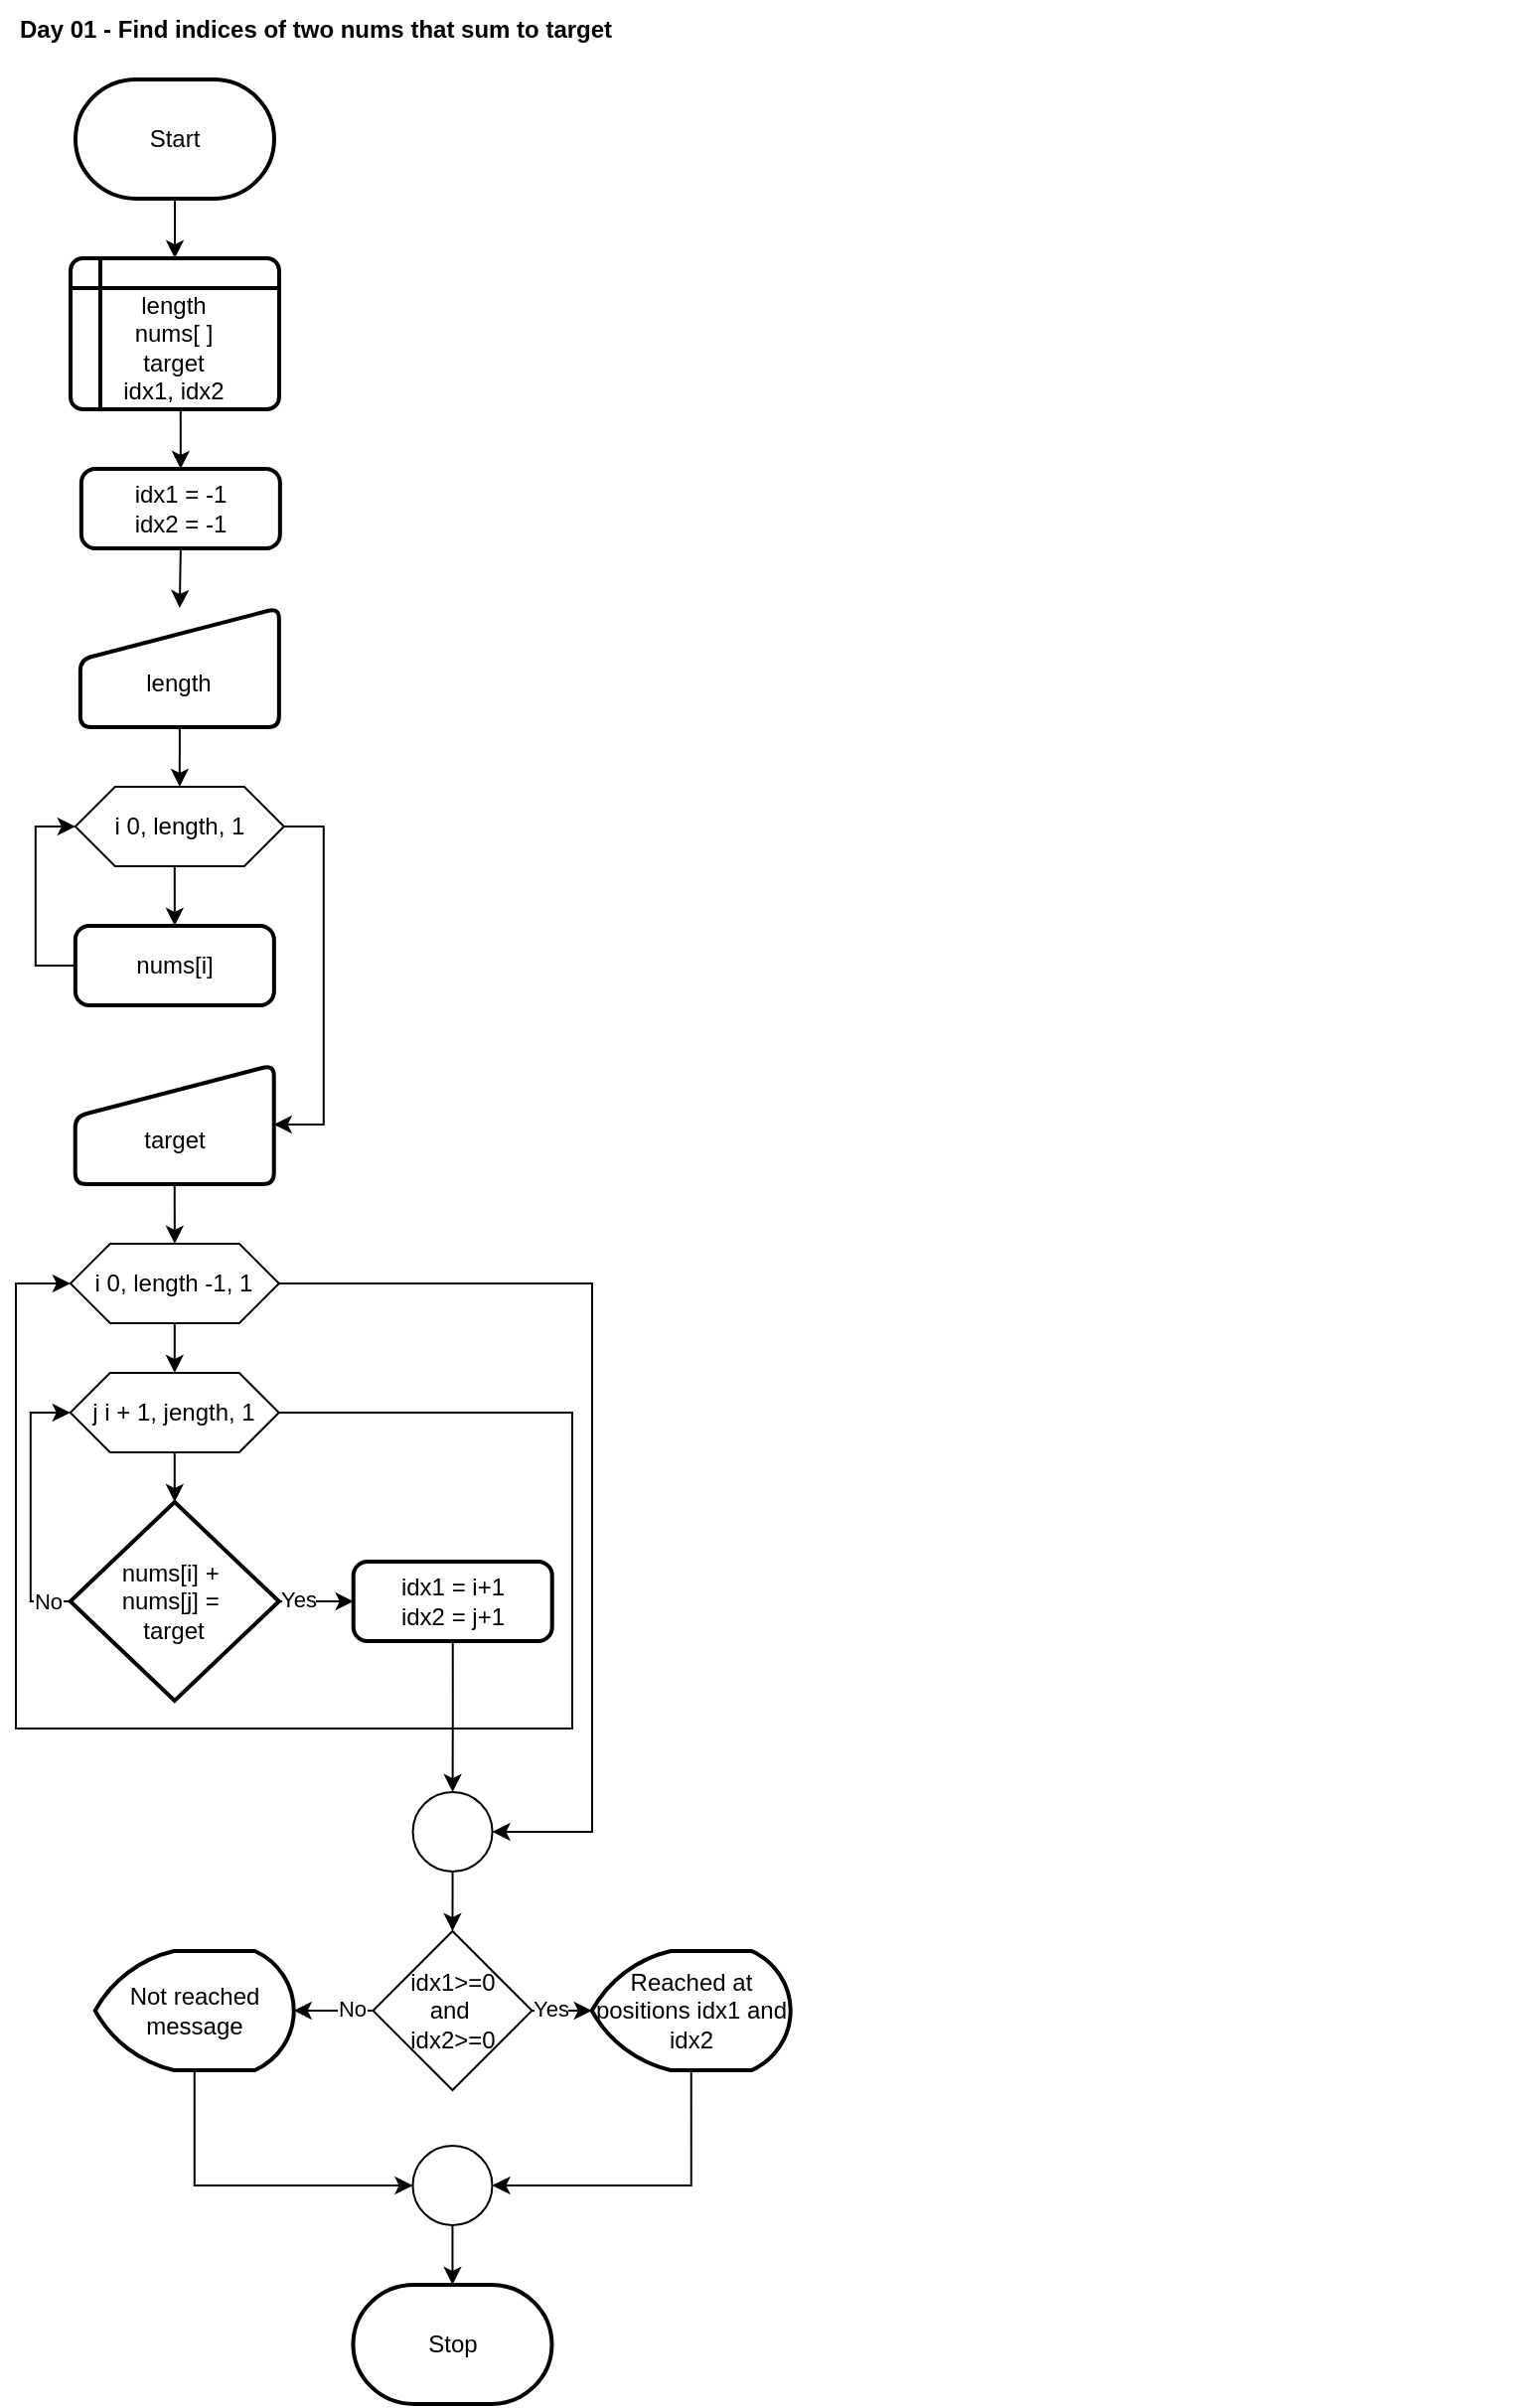 <mxfile version="26.2.2">
  <diagram name="Página-1" id="tbhhrolYnf2YLyF_AGn1">
    <mxGraphModel dx="1785" dy="1094" grid="1" gridSize="10" guides="1" tooltips="1" connect="1" arrows="1" fold="1" page="1" pageScale="1" pageWidth="827" pageHeight="1169" math="0" shadow="0">
      <root>
        <mxCell id="0" />
        <mxCell id="1" parent="0" />
        <mxCell id="gUQwB867zqCJYkILIy9S-1" value="Day 01 - Find indices of two nums that sum to target" style="text;html=1;align=left;verticalAlign=middle;whiteSpace=wrap;rounded=0;fontStyle=1" parent="1" vertex="1">
          <mxGeometry x="40" y="40" width="760" height="30" as="geometry" />
        </mxCell>
        <mxCell id="gUQwB867zqCJYkILIy9S-21" style="edgeStyle=orthogonalEdgeStyle;rounded=0;orthogonalLoop=1;jettySize=auto;html=1;exitX=0.5;exitY=1;exitDx=0;exitDy=0;exitPerimeter=0;entryX=0.5;entryY=0;entryDx=0;entryDy=0;" parent="1" source="gUQwB867zqCJYkILIy9S-3" target="gUQwB867zqCJYkILIy9S-4" edge="1">
          <mxGeometry relative="1" as="geometry" />
        </mxCell>
        <mxCell id="gUQwB867zqCJYkILIy9S-3" value="Start" style="strokeWidth=2;html=1;shape=mxgraph.flowchart.terminator;whiteSpace=wrap;" parent="1" vertex="1">
          <mxGeometry x="69.99" y="80" width="100" height="60" as="geometry" />
        </mxCell>
        <mxCell id="6dz3iO7DwZv_CGEEe69d-36" style="edgeStyle=orthogonalEdgeStyle;rounded=0;orthogonalLoop=1;jettySize=auto;html=1;exitX=0.5;exitY=1;exitDx=0;exitDy=0;entryX=0.5;entryY=0;entryDx=0;entryDy=0;" parent="1" source="kK_ab7qQudsuIxMUeAGB-3" target="6dz3iO7DwZv_CGEEe69d-1" edge="1">
          <mxGeometry relative="1" as="geometry" />
        </mxCell>
        <mxCell id="gUQwB867zqCJYkILIy9S-4" value="&lt;div&gt;&lt;br&gt;&lt;/div&gt;&lt;div&gt;length&lt;/div&gt;&lt;div&gt;nums[ ]&lt;/div&gt;&lt;div&gt;target&lt;/div&gt;&lt;div&gt;idx1,&amp;nbsp;idx2&lt;/div&gt;" style="shape=internalStorage;whiteSpace=wrap;html=1;dx=15;dy=15;rounded=1;arcSize=8;strokeWidth=2;" parent="1" vertex="1">
          <mxGeometry x="67.49" y="170" width="105" height="76" as="geometry" />
        </mxCell>
        <mxCell id="0eGiHp5goSOmYRr4eiXb-60" value="Stop" style="strokeWidth=2;html=1;shape=mxgraph.flowchart.terminator;whiteSpace=wrap;" parent="1" vertex="1">
          <mxGeometry x="209.74" y="1190" width="100" height="60" as="geometry" />
        </mxCell>
        <mxCell id="6dz3iO7DwZv_CGEEe69d-37" style="edgeStyle=orthogonalEdgeStyle;rounded=0;orthogonalLoop=1;jettySize=auto;html=1;exitX=0.5;exitY=1;exitDx=0;exitDy=0;entryX=0.5;entryY=0;entryDx=0;entryDy=0;" parent="1" source="6dz3iO7DwZv_CGEEe69d-1" target="6dz3iO7DwZv_CGEEe69d-2" edge="1">
          <mxGeometry relative="1" as="geometry" />
        </mxCell>
        <mxCell id="6dz3iO7DwZv_CGEEe69d-1" value="&lt;div&gt;&lt;span style=&quot;background-color: transparent; color: light-dark(rgb(0, 0, 0), rgb(255, 255, 255));&quot;&gt;&lt;br&gt;&lt;/span&gt;&lt;/div&gt;&lt;div&gt;&lt;span style=&quot;background-color: transparent; color: light-dark(rgb(0, 0, 0), rgb(255, 255, 255));&quot;&gt;length&lt;/span&gt;&lt;/div&gt;" style="html=1;strokeWidth=2;shape=manualInput;whiteSpace=wrap;rounded=1;size=26;arcSize=11;verticalAlign=middle;" parent="1" vertex="1">
          <mxGeometry x="72.43" y="346" width="100" height="60" as="geometry" />
        </mxCell>
        <mxCell id="6dz3iO7DwZv_CGEEe69d-6" style="edgeStyle=orthogonalEdgeStyle;rounded=0;orthogonalLoop=1;jettySize=auto;html=1;exitX=1;exitY=0.5;exitDx=0;exitDy=0;entryX=1;entryY=0.5;entryDx=0;entryDy=0;" parent="1" source="6dz3iO7DwZv_CGEEe69d-2" target="6dz3iO7DwZv_CGEEe69d-5" edge="1">
          <mxGeometry relative="1" as="geometry" />
        </mxCell>
        <mxCell id="6dz3iO7DwZv_CGEEe69d-9" style="edgeStyle=orthogonalEdgeStyle;rounded=0;orthogonalLoop=1;jettySize=auto;html=1;exitX=0.5;exitY=1;exitDx=0;exitDy=0;entryX=0.5;entryY=0;entryDx=0;entryDy=0;" parent="1" source="6dz3iO7DwZv_CGEEe69d-2" target="6dz3iO7DwZv_CGEEe69d-3" edge="1">
          <mxGeometry relative="1" as="geometry" />
        </mxCell>
        <mxCell id="6dz3iO7DwZv_CGEEe69d-2" value="i 0, length, 1" style="shape=hexagon;perimeter=hexagonPerimeter2;whiteSpace=wrap;html=1;fixedSize=1;" parent="1" vertex="1">
          <mxGeometry x="69.92" y="436" width="105" height="40" as="geometry" />
        </mxCell>
        <mxCell id="6dz3iO7DwZv_CGEEe69d-4" style="edgeStyle=orthogonalEdgeStyle;rounded=0;orthogonalLoop=1;jettySize=auto;html=1;exitX=0;exitY=0.5;exitDx=0;exitDy=0;entryX=0;entryY=0.5;entryDx=0;entryDy=0;" parent="1" source="6dz3iO7DwZv_CGEEe69d-3" target="6dz3iO7DwZv_CGEEe69d-2" edge="1">
          <mxGeometry relative="1" as="geometry" />
        </mxCell>
        <mxCell id="6dz3iO7DwZv_CGEEe69d-3" value="nums[i]" style="rounded=1;whiteSpace=wrap;html=1;absoluteArcSize=1;arcSize=14;strokeWidth=2;" parent="1" vertex="1">
          <mxGeometry x="69.92" y="506" width="100" height="40" as="geometry" />
        </mxCell>
        <mxCell id="6dz3iO7DwZv_CGEEe69d-10" style="edgeStyle=orthogonalEdgeStyle;rounded=0;orthogonalLoop=1;jettySize=auto;html=1;exitX=0.5;exitY=1;exitDx=0;exitDy=0;entryX=0.5;entryY=0;entryDx=0;entryDy=0;" parent="1" source="6dz3iO7DwZv_CGEEe69d-5" target="6dz3iO7DwZv_CGEEe69d-7" edge="1">
          <mxGeometry relative="1" as="geometry" />
        </mxCell>
        <mxCell id="6dz3iO7DwZv_CGEEe69d-5" value="&lt;div&gt;&lt;br&gt;&lt;/div&gt;target" style="html=1;strokeWidth=2;shape=manualInput;whiteSpace=wrap;rounded=1;size=26;arcSize=11;" parent="1" vertex="1">
          <mxGeometry x="69.87" y="576" width="100" height="60" as="geometry" />
        </mxCell>
        <mxCell id="6dz3iO7DwZv_CGEEe69d-11" style="edgeStyle=orthogonalEdgeStyle;rounded=0;orthogonalLoop=1;jettySize=auto;html=1;exitX=0.5;exitY=1;exitDx=0;exitDy=0;entryX=0.5;entryY=0;entryDx=0;entryDy=0;" parent="1" target="6dz3iO7DwZv_CGEEe69d-8" edge="1">
          <mxGeometry relative="1" as="geometry">
            <mxPoint x="119.93" y="696" as="sourcePoint" />
          </mxGeometry>
        </mxCell>
        <mxCell id="6dz3iO7DwZv_CGEEe69d-7" value="i 0, length -1, 1" style="shape=hexagon;perimeter=hexagonPerimeter2;whiteSpace=wrap;html=1;fixedSize=1;" parent="1" vertex="1">
          <mxGeometry x="67.43" y="666" width="105" height="40" as="geometry" />
        </mxCell>
        <mxCell id="6dz3iO7DwZv_CGEEe69d-18" style="edgeStyle=orthogonalEdgeStyle;rounded=0;orthogonalLoop=1;jettySize=auto;html=1;exitX=0.5;exitY=1;exitDx=0;exitDy=0;" parent="1" source="6dz3iO7DwZv_CGEEe69d-8" target="6dz3iO7DwZv_CGEEe69d-12" edge="1">
          <mxGeometry relative="1" as="geometry" />
        </mxCell>
        <mxCell id="6dz3iO7DwZv_CGEEe69d-8" value="j i + 1, jength, 1" style="shape=hexagon;perimeter=hexagonPerimeter2;whiteSpace=wrap;html=1;fixedSize=1;" parent="1" vertex="1">
          <mxGeometry x="67.38" y="731" width="105" height="40" as="geometry" />
        </mxCell>
        <mxCell id="6dz3iO7DwZv_CGEEe69d-14" style="edgeStyle=orthogonalEdgeStyle;rounded=0;orthogonalLoop=1;jettySize=auto;html=1;exitX=1;exitY=0.5;exitDx=0;exitDy=0;exitPerimeter=0;entryX=0;entryY=0.5;entryDx=0;entryDy=0;" parent="1" source="6dz3iO7DwZv_CGEEe69d-12" target="kK_ab7qQudsuIxMUeAGB-1" edge="1">
          <mxGeometry relative="1" as="geometry">
            <mxPoint x="209.94" y="846" as="targetPoint" />
          </mxGeometry>
        </mxCell>
        <mxCell id="6dz3iO7DwZv_CGEEe69d-15" value="Yes" style="edgeLabel;html=1;align=center;verticalAlign=middle;resizable=0;points=[];" parent="6dz3iO7DwZv_CGEEe69d-14" vertex="1" connectable="0">
          <mxGeometry x="-0.177" y="1" relative="1" as="geometry">
            <mxPoint x="-6" as="offset" />
          </mxGeometry>
        </mxCell>
        <mxCell id="6dz3iO7DwZv_CGEEe69d-19" style="edgeStyle=orthogonalEdgeStyle;rounded=0;orthogonalLoop=1;jettySize=auto;html=1;exitX=0;exitY=0.5;exitDx=0;exitDy=0;exitPerimeter=0;entryX=0;entryY=0.5;entryDx=0;entryDy=0;" parent="1" source="6dz3iO7DwZv_CGEEe69d-12" target="6dz3iO7DwZv_CGEEe69d-8" edge="1">
          <mxGeometry relative="1" as="geometry" />
        </mxCell>
        <mxCell id="6dz3iO7DwZv_CGEEe69d-35" value="No" style="edgeLabel;html=1;align=center;verticalAlign=middle;resizable=0;points=[];" parent="6dz3iO7DwZv_CGEEe69d-19" vertex="1" connectable="0">
          <mxGeometry x="-0.029" y="1" relative="1" as="geometry">
            <mxPoint x="9" y="45" as="offset" />
          </mxGeometry>
        </mxCell>
        <mxCell id="6dz3iO7DwZv_CGEEe69d-12" value="nums[i] +&amp;nbsp;&lt;div&gt;nums[j] =&amp;nbsp;&lt;/div&gt;&lt;div&gt;target&lt;/div&gt;" style="strokeWidth=2;html=1;shape=mxgraph.flowchart.decision;whiteSpace=wrap;" parent="1" vertex="1">
          <mxGeometry x="67.38" y="796" width="105" height="100" as="geometry" />
        </mxCell>
        <mxCell id="kK_ab7qQudsuIxMUeAGB-34" style="edgeStyle=orthogonalEdgeStyle;rounded=0;orthogonalLoop=1;jettySize=auto;html=1;exitX=0.5;exitY=1;exitDx=0;exitDy=0;exitPerimeter=0;entryX=1;entryY=0.5;entryDx=0;entryDy=0;" parent="1" source="6dz3iO7DwZv_CGEEe69d-27" target="kK_ab7qQudsuIxMUeAGB-7" edge="1">
          <mxGeometry relative="1" as="geometry" />
        </mxCell>
        <mxCell id="6dz3iO7DwZv_CGEEe69d-27" value="Reached at positions idx1 and&lt;div&gt;idx2&lt;/div&gt;" style="strokeWidth=2;html=1;shape=mxgraph.flowchart.display;whiteSpace=wrap;" parent="1" vertex="1">
          <mxGeometry x="329.87" y="1022" width="100" height="60" as="geometry" />
        </mxCell>
        <mxCell id="kK_ab7qQudsuIxMUeAGB-1" value="&lt;div&gt;idx1 = i+1&lt;/div&gt;&lt;div&gt;&lt;span style=&quot;background-color: transparent; color: light-dark(rgb(0, 0, 0), rgb(255, 255, 255));&quot;&gt;idx2 = j+1&lt;/span&gt;&lt;/div&gt;" style="rounded=1;whiteSpace=wrap;html=1;absoluteArcSize=1;arcSize=14;strokeWidth=2;" parent="1" vertex="1">
          <mxGeometry x="209.87" y="826" width="100" height="40" as="geometry" />
        </mxCell>
        <mxCell id="kK_ab7qQudsuIxMUeAGB-4" value="" style="edgeStyle=orthogonalEdgeStyle;rounded=0;orthogonalLoop=1;jettySize=auto;html=1;exitX=0.5;exitY=1;exitDx=0;exitDy=0;entryX=0.5;entryY=0;entryDx=0;entryDy=0;" parent="1" source="gUQwB867zqCJYkILIy9S-4" target="kK_ab7qQudsuIxMUeAGB-3" edge="1">
          <mxGeometry relative="1" as="geometry">
            <mxPoint x="120" y="246" as="sourcePoint" />
            <mxPoint x="120" y="326" as="targetPoint" />
          </mxGeometry>
        </mxCell>
        <mxCell id="kK_ab7qQudsuIxMUeAGB-3" value="idx1 = -1&lt;div&gt;idx2 = -1&lt;/div&gt;" style="rounded=1;whiteSpace=wrap;html=1;absoluteArcSize=1;arcSize=14;strokeWidth=2;" parent="1" vertex="1">
          <mxGeometry x="72.93" y="276" width="100" height="40" as="geometry" />
        </mxCell>
        <mxCell id="kK_ab7qQudsuIxMUeAGB-5" style="edgeStyle=orthogonalEdgeStyle;rounded=0;orthogonalLoop=1;jettySize=auto;html=1;exitX=1;exitY=0.5;exitDx=0;exitDy=0;entryX=0;entryY=0.5;entryDx=0;entryDy=0;" parent="1" source="6dz3iO7DwZv_CGEEe69d-8" target="6dz3iO7DwZv_CGEEe69d-7" edge="1">
          <mxGeometry relative="1" as="geometry">
            <mxPoint x="139.87" y="976" as="targetPoint" />
            <Array as="points">
              <mxPoint x="320" y="751" />
              <mxPoint x="320" y="910" />
              <mxPoint x="40" y="910" />
              <mxPoint x="40" y="686" />
            </Array>
          </mxGeometry>
        </mxCell>
        <mxCell id="kK_ab7qQudsuIxMUeAGB-7" value="" style="ellipse;whiteSpace=wrap;html=1;aspect=fixed;" parent="1" vertex="1">
          <mxGeometry x="239.74" y="1120" width="40" height="40" as="geometry" />
        </mxCell>
        <mxCell id="XmdsF0ADvNTTR4u5MWuV-2" style="edgeStyle=orthogonalEdgeStyle;rounded=0;orthogonalLoop=1;jettySize=auto;html=1;exitX=0;exitY=0.5;exitDx=0;exitDy=0;" edge="1" parent="1" source="kK_ab7qQudsuIxMUeAGB-12" target="XmdsF0ADvNTTR4u5MWuV-1">
          <mxGeometry relative="1" as="geometry" />
        </mxCell>
        <mxCell id="XmdsF0ADvNTTR4u5MWuV-3" value="No" style="edgeLabel;html=1;align=center;verticalAlign=middle;resizable=0;points=[];" vertex="1" connectable="0" parent="XmdsF0ADvNTTR4u5MWuV-2">
          <mxGeometry x="0.078" y="-2" relative="1" as="geometry">
            <mxPoint x="10" y="1" as="offset" />
          </mxGeometry>
        </mxCell>
        <mxCell id="kK_ab7qQudsuIxMUeAGB-12" value="idx1&amp;gt;=0&lt;div&gt;and&amp;nbsp;&lt;div&gt;idx2&amp;gt;=0&lt;/div&gt;&lt;/div&gt;" style="rhombus;whiteSpace=wrap;html=1;" parent="1" vertex="1">
          <mxGeometry x="219.74" y="1012" width="80" height="80" as="geometry" />
        </mxCell>
        <mxCell id="kK_ab7qQudsuIxMUeAGB-18" style="edgeStyle=orthogonalEdgeStyle;rounded=0;orthogonalLoop=1;jettySize=auto;html=1;exitX=0.5;exitY=1;exitDx=0;exitDy=0;entryX=0.5;entryY=0;entryDx=0;entryDy=0;entryPerimeter=0;" parent="1" source="kK_ab7qQudsuIxMUeAGB-7" target="0eGiHp5goSOmYRr4eiXb-60" edge="1">
          <mxGeometry relative="1" as="geometry" />
        </mxCell>
        <mxCell id="kK_ab7qQudsuIxMUeAGB-25" style="edgeStyle=orthogonalEdgeStyle;rounded=0;orthogonalLoop=1;jettySize=auto;html=1;exitX=0.5;exitY=1;exitDx=0;exitDy=0;exitPerimeter=0;entryX=0.5;entryY=0;entryDx=0;entryDy=0;" parent="1" source="kK_ab7qQudsuIxMUeAGB-23" target="kK_ab7qQudsuIxMUeAGB-12" edge="1">
          <mxGeometry relative="1" as="geometry" />
        </mxCell>
        <mxCell id="kK_ab7qQudsuIxMUeAGB-23" value="" style="verticalLabelPosition=bottom;verticalAlign=top;html=1;shape=mxgraph.flowchart.on-page_reference;" parent="1" vertex="1">
          <mxGeometry x="239.79" y="942" width="40" height="40" as="geometry" />
        </mxCell>
        <mxCell id="kK_ab7qQudsuIxMUeAGB-32" style="edgeStyle=orthogonalEdgeStyle;rounded=0;orthogonalLoop=1;jettySize=auto;html=1;exitX=1;exitY=0.5;exitDx=0;exitDy=0;entryX=0;entryY=0.5;entryDx=0;entryDy=0;entryPerimeter=0;" parent="1" source="kK_ab7qQudsuIxMUeAGB-12" target="6dz3iO7DwZv_CGEEe69d-27" edge="1">
          <mxGeometry relative="1" as="geometry" />
        </mxCell>
        <mxCell id="kK_ab7qQudsuIxMUeAGB-33" value="Yes" style="edgeLabel;html=1;align=center;verticalAlign=middle;resizable=0;points=[];" parent="kK_ab7qQudsuIxMUeAGB-32" vertex="1" connectable="0">
          <mxGeometry x="-0.101" relative="1" as="geometry">
            <mxPoint x="-4" y="-1" as="offset" />
          </mxGeometry>
        </mxCell>
        <mxCell id="XmdsF0ADvNTTR4u5MWuV-4" style="edgeStyle=orthogonalEdgeStyle;rounded=0;orthogonalLoop=1;jettySize=auto;html=1;exitX=0.5;exitY=1;exitDx=0;exitDy=0;exitPerimeter=0;entryX=0;entryY=0.5;entryDx=0;entryDy=0;" edge="1" parent="1" source="XmdsF0ADvNTTR4u5MWuV-1" target="kK_ab7qQudsuIxMUeAGB-7">
          <mxGeometry relative="1" as="geometry" />
        </mxCell>
        <mxCell id="XmdsF0ADvNTTR4u5MWuV-1" value="Not reached message" style="strokeWidth=2;html=1;shape=mxgraph.flowchart.display;whiteSpace=wrap;" vertex="1" parent="1">
          <mxGeometry x="79.87" y="1022" width="100" height="60" as="geometry" />
        </mxCell>
        <mxCell id="XmdsF0ADvNTTR4u5MWuV-5" style="edgeStyle=orthogonalEdgeStyle;rounded=0;orthogonalLoop=1;jettySize=auto;html=1;exitX=0.5;exitY=1;exitDx=0;exitDy=0;entryX=0.5;entryY=0;entryDx=0;entryDy=0;entryPerimeter=0;" edge="1" parent="1" source="kK_ab7qQudsuIxMUeAGB-1" target="kK_ab7qQudsuIxMUeAGB-23">
          <mxGeometry relative="1" as="geometry" />
        </mxCell>
        <mxCell id="XmdsF0ADvNTTR4u5MWuV-6" style="edgeStyle=orthogonalEdgeStyle;rounded=0;orthogonalLoop=1;jettySize=auto;html=1;exitX=1;exitY=0.5;exitDx=0;exitDy=0;entryX=1;entryY=0.5;entryDx=0;entryDy=0;entryPerimeter=0;" edge="1" parent="1" source="6dz3iO7DwZv_CGEEe69d-7" target="kK_ab7qQudsuIxMUeAGB-23">
          <mxGeometry relative="1" as="geometry">
            <Array as="points">
              <mxPoint x="330" y="686" />
              <mxPoint x="330" y="962" />
            </Array>
          </mxGeometry>
        </mxCell>
      </root>
    </mxGraphModel>
  </diagram>
</mxfile>
